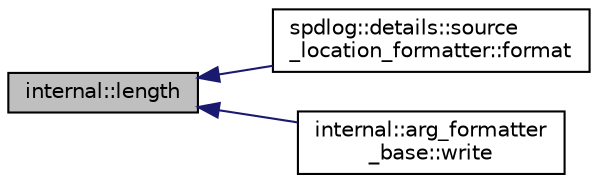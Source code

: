 digraph "internal::length"
{
  edge [fontname="Helvetica",fontsize="10",labelfontname="Helvetica",labelfontsize="10"];
  node [fontname="Helvetica",fontsize="10",shape=record];
  rankdir="LR";
  Node1 [label="internal::length",height=0.2,width=0.4,color="black", fillcolor="grey75", style="filled" fontcolor="black"];
  Node1 -> Node2 [dir="back",color="midnightblue",fontsize="10",style="solid",fontname="Helvetica"];
  Node2 [label="spdlog::details::source\l_location_formatter::format",height=0.2,width=0.4,color="black", fillcolor="white", style="filled",URL="$classspdlog_1_1details_1_1source__location__formatter.html#af0d34490d35c582fdb1553a27f03e147"];
  Node1 -> Node3 [dir="back",color="midnightblue",fontsize="10",style="solid",fontname="Helvetica"];
  Node3 [label="internal::arg_formatter\l_base::write",height=0.2,width=0.4,color="black", fillcolor="white", style="filled",URL="$classinternal_1_1arg__formatter__base.html#ab31e5e8e9512fba38b91b53d530fbff0"];
}
